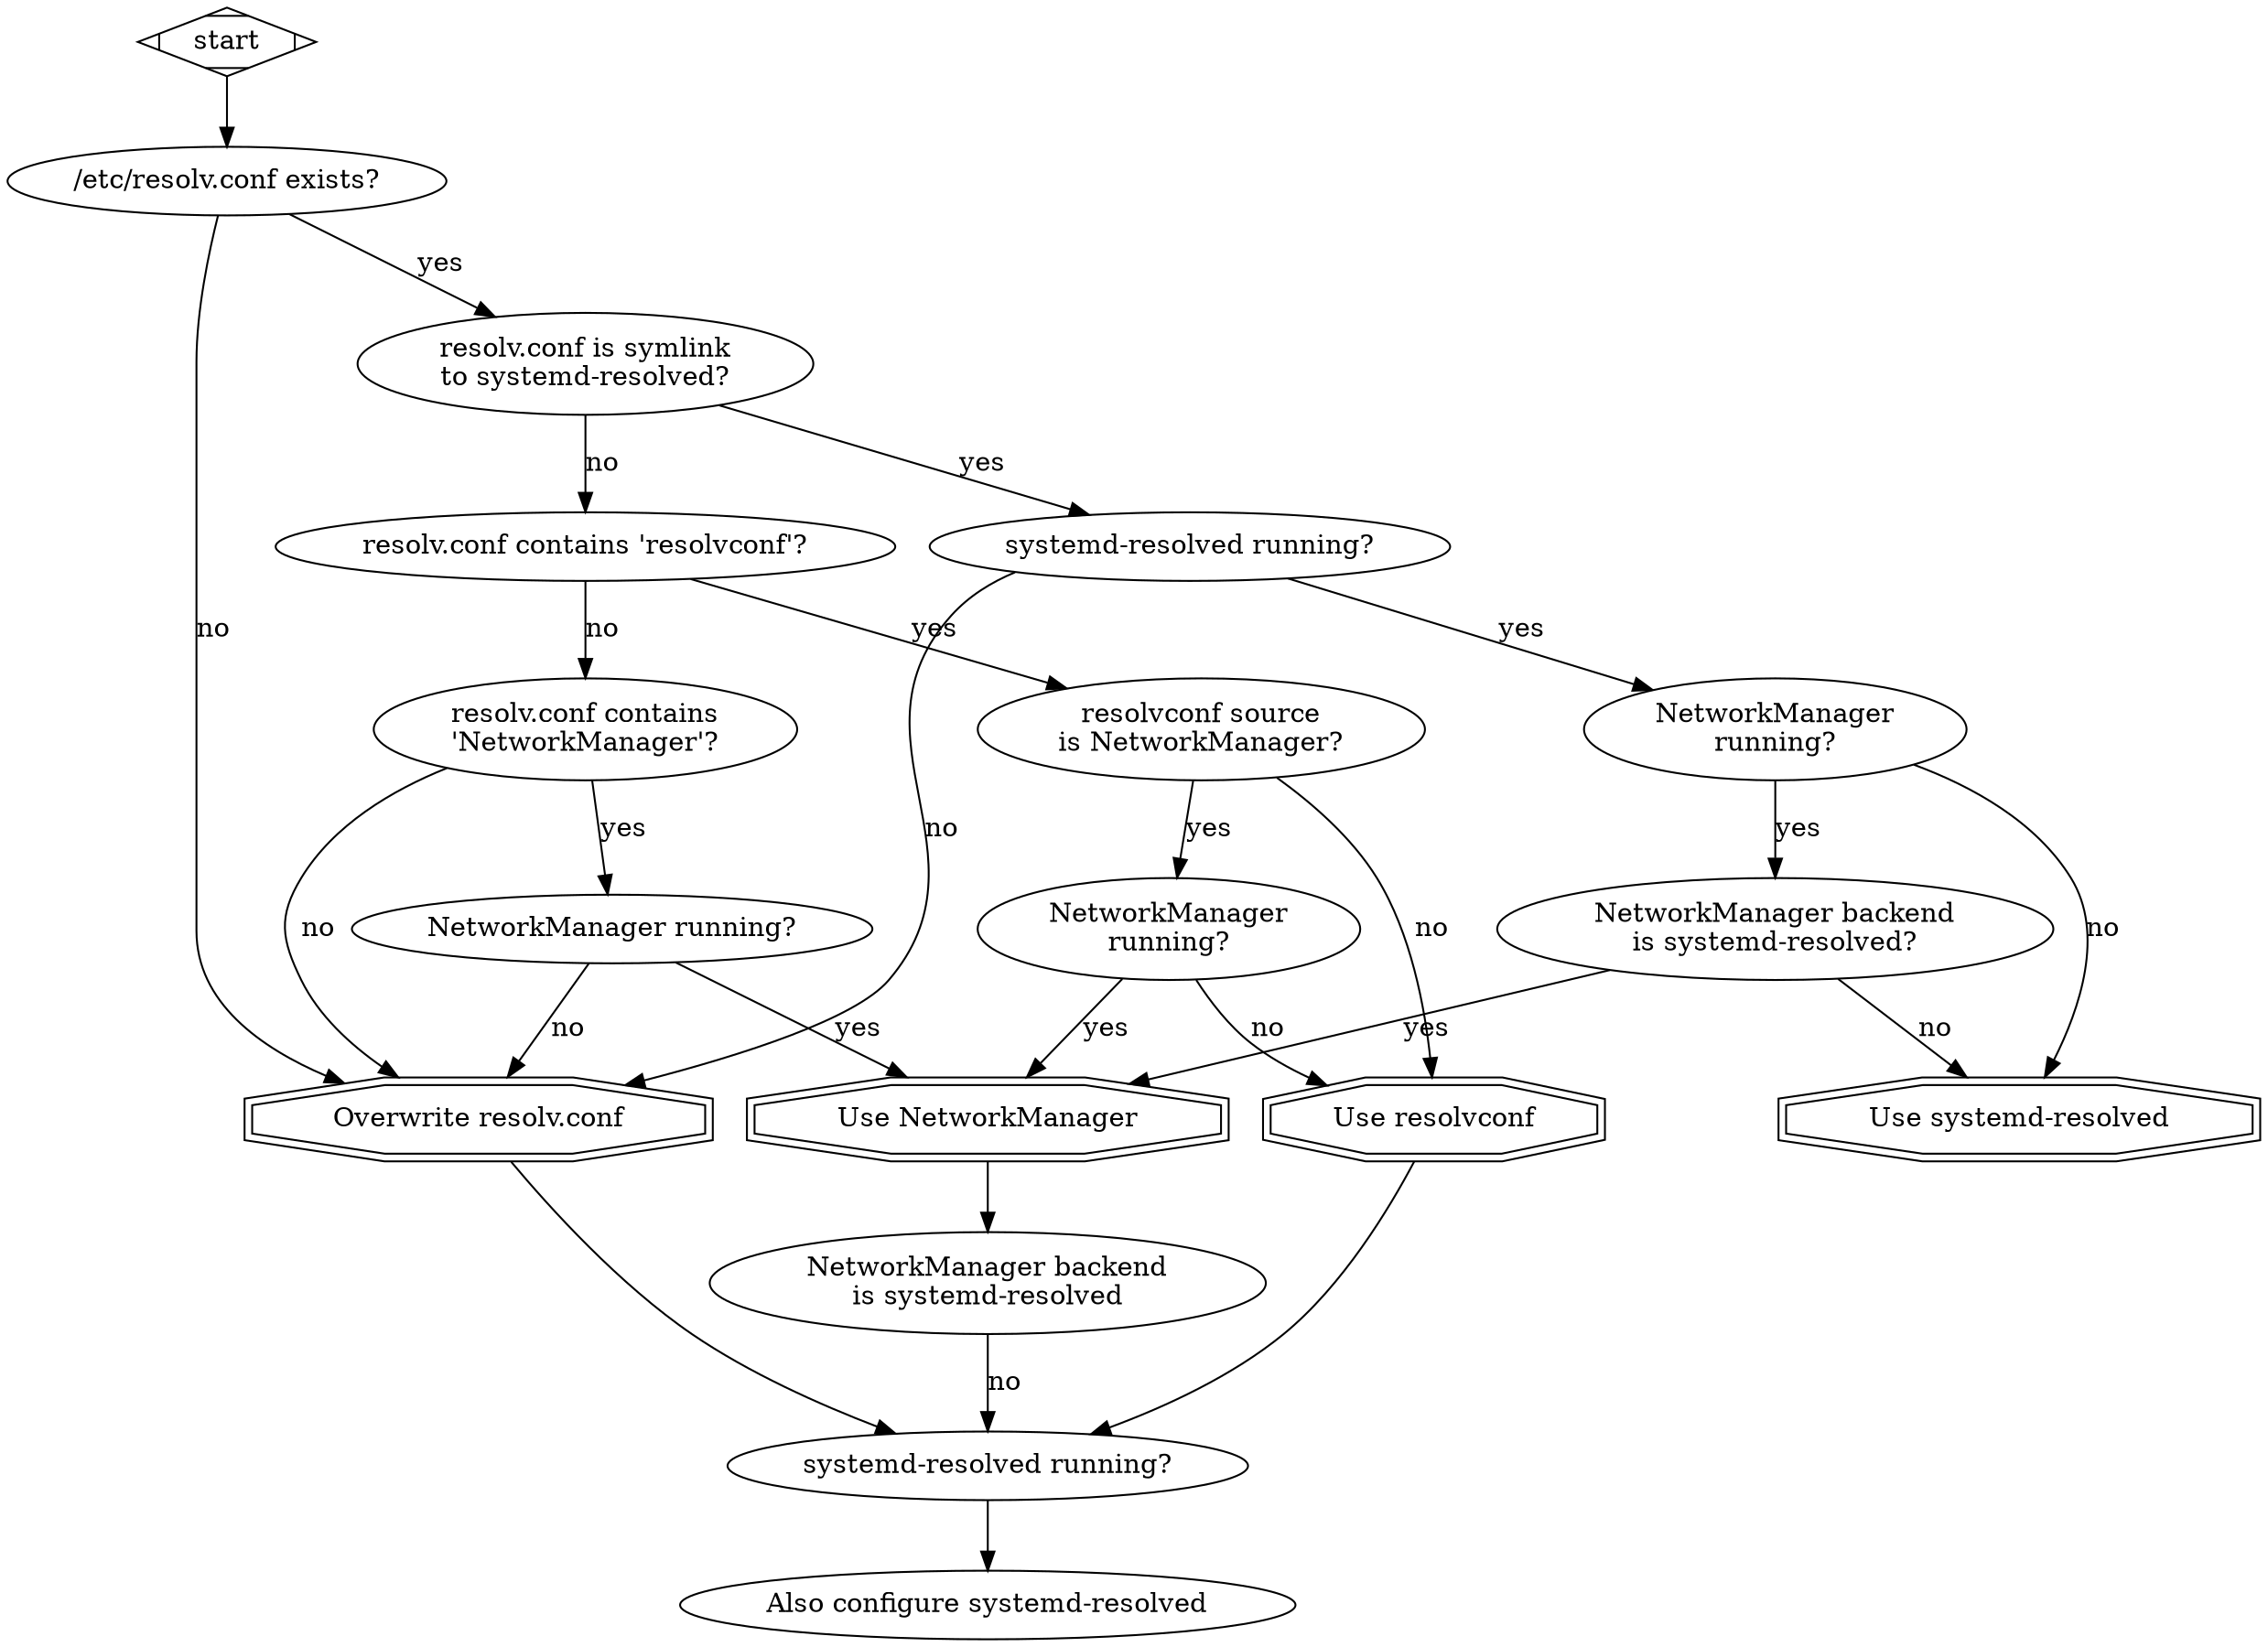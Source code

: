 

strict digraph {
    start [ label="start" size=12 shape=Mdiamond ]
    exists [ label="/etc/resolv.conf exists?" ]

    start -> exists
    exists -> overwrite [ label="no" ]
    exists -> resolvconf_symlinked_systemdresolved [ label="yes" ]

    resolvconf_symlinked_systemdresolved [ label="resolv.conf is symlink\nto systemd-resolved?" ]

    resolv_conf_contains_resolvconf [ label="resolv.conf contains 'resolvconf'?" ]
    systemdresolved_running [ label="systemd-resolved running?" ]

    resolvconf_symlinked_systemdresolved -> resolv_conf_contains_resolvconf [ label="no" ]
    resolvconf_symlinked_systemdresolved -> systemdresolved_running [ label="yes" ]

    resolv_conf_contains_nm [ label="resolv.conf contains\n'NetworkManager'?" ]
    resolvconf_source_is_nm [ label="resolvconf source\nis NetworkManager?" ]
    networkmanager_running_with_systemdresolved [ label="NetworkManager\nrunning?" ]

    resolv_conf_contains_resolvconf -> resolv_conf_contains_nm [ label="no" ]
    resolv_conf_contains_resolvconf -> resolvconf_source_is_nm [ label="yes" ]
    systemdresolved_running -> overwrite [label="no" ]
    systemdresolved_running -> networkmanager_running_with_systemdresolved [label="yes" ]

    networkmanager_running [ label="NetworkManager running?" ]
    networkmanager_running_by_resolvconf [ label="NetworkManager\nrunning?" ]
    nm_backend_is_systemdresolved [ label="NetworkManager backend\nis systemd-resolved?" ]

    resolv_conf_contains_nm -> overwrite [ label="no" ]
    resolv_conf_contains_nm -> networkmanager_running [ label="yes" ]
    resolvconf_source_is_nm -> networkmanager_running_by_resolvconf [ label="yes" ]
    resolvconf_source_is_nm -> use_resolvconf [ label="no" ]
    networkmanager_running_with_systemdresolved -> nm_backend_is_systemdresolved [ label="yes" ]
    networkmanager_running_with_systemdresolved -> use_systemdresolved [ label="no" ]

    subgraph {
        overwrite [ label="Overwrite resolv.conf" shape=doubleoctagon ]
        use_networkmanager [ label="Use NetworkManager" shape=doubleoctagon ]
        use_resolvconf [ label="Use resolvconf" shape=doubleoctagon ]
        use_systemdresolved [ label="Use systemd-resolved" shape=doubleoctagon ]
    }
    networkmanager_running -> overwrite [ label="no" ]
    networkmanager_running -> use_networkmanager [ label="yes" ]
    networkmanager_running_by_resolvconf -> use_networkmanager [ label="yes" ]
    networkmanager_running_by_resolvconf -> use_resolvconf [ label="no" ]
    nm_backend_is_systemdresolved -> use_networkmanager [ label="yes" ]
    nm_backend_is_systemdresolved -> use_systemdresolved [ label="no" ]
    
    nm_backend_is_systemdresolved2 [ label="NetworkManager backend\nis systemd-resolved" ]

    use_networkmanager -> nm_backend_is_systemdresolved2

    systemdresolved_running2 [ label="systemd-resolved running?" ]

    overwrite -> systemdresolved_running2 
    nm_backend_is_systemdresolved2 -> systemdresolved_running2 [ label="no" ]
    use_resolvconf -> systemdresolved_running2 

    also_configure_systemdresolved [ label="Also configure systemd-resolved" ]

    systemdresolved_running2 -> also_configure_systemdresolved
}


